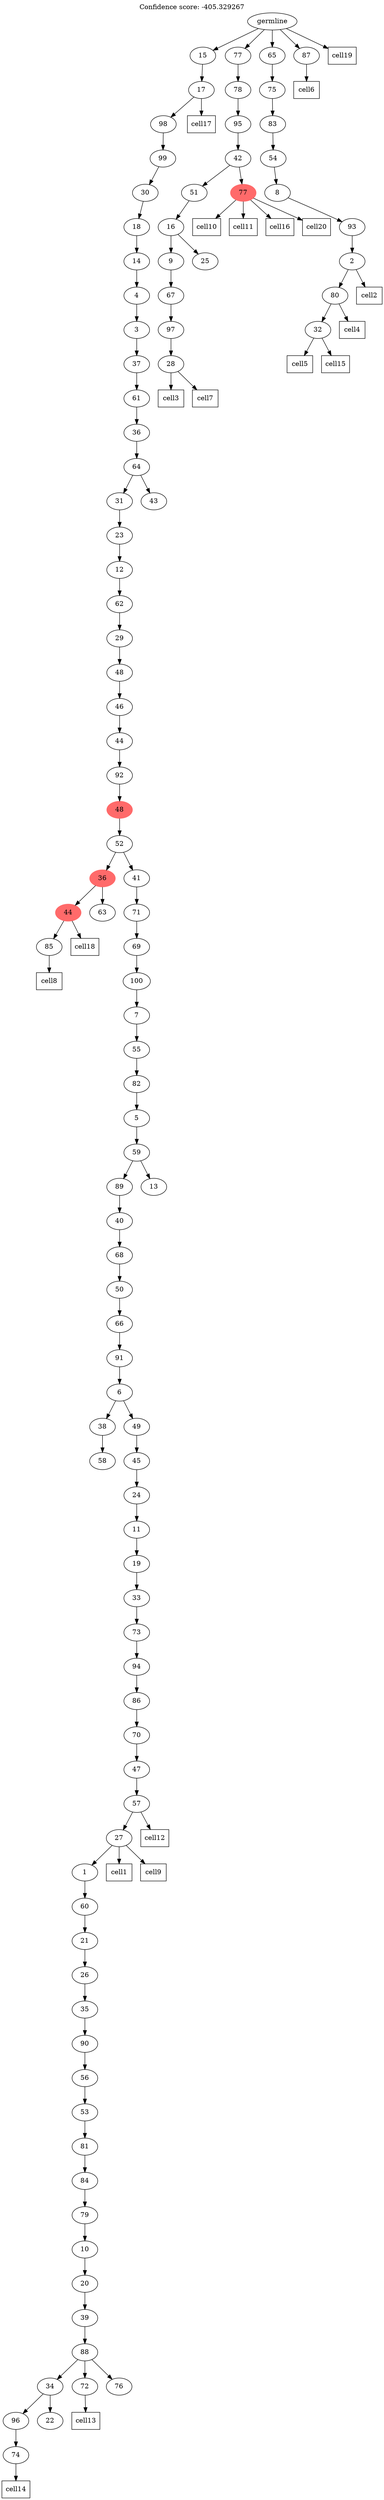 digraph g {
	"101" -> "102";
	"102" [label="85"];
	"100" -> "101";
	"101" [color=indianred1, style=filled, label="44"];
	"100" -> "103";
	"103" [label="63"];
	"97" -> "98";
	"98" [label="58"];
	"95" -> "96";
	"96" [label="74"];
	"93" -> "94";
	"94" [label="22"];
	"93" -> "95";
	"95" [label="96"];
	"90" -> "91";
	"91" [label="72"];
	"90" -> "92";
	"92" [label="76"];
	"90" -> "93";
	"93" [label="34"];
	"89" -> "90";
	"90" [label="88"];
	"88" -> "89";
	"89" [label="39"];
	"87" -> "88";
	"88" [label="20"];
	"86" -> "87";
	"87" [label="10"];
	"85" -> "86";
	"86" [label="79"];
	"84" -> "85";
	"85" [label="84"];
	"83" -> "84";
	"84" [label="81"];
	"82" -> "83";
	"83" [label="53"];
	"81" -> "82";
	"82" [label="56"];
	"80" -> "81";
	"81" [label="90"];
	"79" -> "80";
	"80" [label="35"];
	"78" -> "79";
	"79" [label="26"];
	"77" -> "78";
	"78" [label="21"];
	"76" -> "77";
	"77" [label="60"];
	"75" -> "76";
	"76" [label="1"];
	"74" -> "75";
	"75" [label="27"];
	"73" -> "74";
	"74" [label="57"];
	"72" -> "73";
	"73" [label="47"];
	"71" -> "72";
	"72" [label="70"];
	"70" -> "71";
	"71" [label="86"];
	"69" -> "70";
	"70" [label="94"];
	"68" -> "69";
	"69" [label="73"];
	"67" -> "68";
	"68" [label="33"];
	"66" -> "67";
	"67" [label="19"];
	"65" -> "66";
	"66" [label="11"];
	"64" -> "65";
	"65" [label="24"];
	"63" -> "64";
	"64" [label="45"];
	"62" -> "63";
	"63" [label="49"];
	"62" -> "97";
	"97" [label="38"];
	"61" -> "62";
	"62" [label="6"];
	"60" -> "61";
	"61" [label="91"];
	"59" -> "60";
	"60" [label="66"];
	"58" -> "59";
	"59" [label="50"];
	"57" -> "58";
	"58" [label="68"];
	"56" -> "57";
	"57" [label="40"];
	"55" -> "56";
	"56" [label="89"];
	"55" -> "99";
	"99" [label="13"];
	"54" -> "55";
	"55" [label="59"];
	"53" -> "54";
	"54" [label="5"];
	"52" -> "53";
	"53" [label="82"];
	"51" -> "52";
	"52" [label="55"];
	"50" -> "51";
	"51" [label="7"];
	"49" -> "50";
	"50" [label="100"];
	"48" -> "49";
	"49" [label="69"];
	"47" -> "48";
	"48" [label="71"];
	"46" -> "47";
	"47" [label="41"];
	"46" -> "100";
	"100" [color=indianred1, style=filled, label="36"];
	"45" -> "46";
	"46" [label="52"];
	"44" -> "45";
	"45" [color=indianred1, style=filled, label="48"];
	"43" -> "44";
	"44" [label="92"];
	"42" -> "43";
	"43" [label="44"];
	"41" -> "42";
	"42" [label="46"];
	"40" -> "41";
	"41" [label="48"];
	"39" -> "40";
	"40" [label="29"];
	"38" -> "39";
	"39" [label="62"];
	"37" -> "38";
	"38" [label="12"];
	"36" -> "37";
	"37" [label="23"];
	"35" -> "36";
	"36" [label="31"];
	"35" -> "104";
	"104" [label="43"];
	"34" -> "35";
	"35" [label="64"];
	"33" -> "34";
	"34" [label="36"];
	"32" -> "33";
	"33" [label="61"];
	"31" -> "32";
	"32" [label="37"];
	"30" -> "31";
	"31" [label="3"];
	"29" -> "30";
	"30" [label="4"];
	"28" -> "29";
	"29" [label="14"];
	"27" -> "28";
	"28" [label="18"];
	"26" -> "27";
	"27" [label="30"];
	"25" -> "26";
	"26" [label="99"];
	"24" -> "25";
	"25" [label="98"];
	"23" -> "24";
	"24" [label="17"];
	"18" -> "19";
	"19" [label="28"];
	"17" -> "18";
	"18" [label="97"];
	"16" -> "17";
	"17" [label="67"];
	"15" -> "16";
	"16" [label="9"];
	"15" -> "20";
	"20" [label="25"];
	"14" -> "15";
	"15" [label="16"];
	"13" -> "14";
	"14" [label="51"];
	"13" -> "21";
	"21" [color=indianred1, style=filled, label="77"];
	"12" -> "13";
	"13" [label="42"];
	"11" -> "12";
	"12" [label="95"];
	"10" -> "11";
	"11" [label="78"];
	"8" -> "9";
	"9" [label="32"];
	"7" -> "8";
	"8" [label="80"];
	"6" -> "7";
	"7" [label="2"];
	"5" -> "6";
	"6" [label="93"];
	"4" -> "5";
	"5" [label="8"];
	"3" -> "4";
	"4" [label="54"];
	"2" -> "3";
	"3" [label="83"];
	"1" -> "2";
	"2" [label="75"];
	"0" -> "1";
	"1" [label="65"];
	"0" -> "10";
	"10" [label="77"];
	"0" -> "22";
	"22" [label="87"];
	"0" -> "23";
	"23" [label="15"];
	"0" [label="germline"];
	"75" -> "cell1";
	"cell1" [shape=box];
	"7" -> "cell2";
	"cell2" [shape=box];
	"19" -> "cell3";
	"cell3" [shape=box];
	"8" -> "cell4";
	"cell4" [shape=box];
	"9" -> "cell5";
	"cell5" [shape=box];
	"22" -> "cell6";
	"cell6" [shape=box];
	"19" -> "cell7";
	"cell7" [shape=box];
	"102" -> "cell8";
	"cell8" [shape=box];
	"75" -> "cell9";
	"cell9" [shape=box];
	"21" -> "cell10";
	"cell10" [shape=box];
	"21" -> "cell11";
	"cell11" [shape=box];
	"74" -> "cell12";
	"cell12" [shape=box];
	"91" -> "cell13";
	"cell13" [shape=box];
	"96" -> "cell14";
	"cell14" [shape=box];
	"9" -> "cell15";
	"cell15" [shape=box];
	"21" -> "cell16";
	"cell16" [shape=box];
	"24" -> "cell17";
	"cell17" [shape=box];
	"101" -> "cell18";
	"cell18" [shape=box];
	"0" -> "cell19";
	"cell19" [shape=box];
	"21" -> "cell20";
	"cell20" [shape=box];
	labelloc="t";
	label="Confidence score: -405.329267";
}
